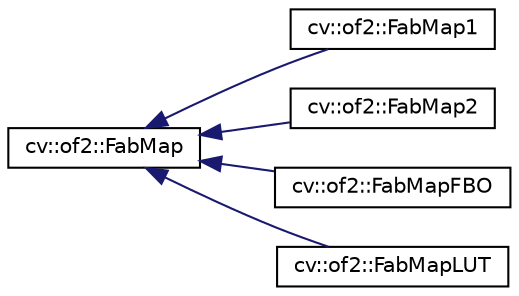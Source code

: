 digraph "Graphical Class Hierarchy"
{
 // LATEX_PDF_SIZE
  edge [fontname="Helvetica",fontsize="10",labelfontname="Helvetica",labelfontsize="10"];
  node [fontname="Helvetica",fontsize="10",shape=record];
  rankdir="LR";
  Node0 [label="cv::of2::FabMap",height=0.2,width=0.4,color="black", fillcolor="white", style="filled",URL="$classcv_1_1of2_1_1_fab_map.html",tooltip=" "];
  Node0 -> Node1 [dir="back",color="midnightblue",fontsize="10",style="solid",fontname="Helvetica"];
  Node1 [label="cv::of2::FabMap1",height=0.2,width=0.4,color="black", fillcolor="white", style="filled",URL="$classcv_1_1of2_1_1_fab_map1.html",tooltip=" "];
  Node0 -> Node2 [dir="back",color="midnightblue",fontsize="10",style="solid",fontname="Helvetica"];
  Node2 [label="cv::of2::FabMap2",height=0.2,width=0.4,color="black", fillcolor="white", style="filled",URL="$classcv_1_1of2_1_1_fab_map2.html",tooltip=" "];
  Node0 -> Node3 [dir="back",color="midnightblue",fontsize="10",style="solid",fontname="Helvetica"];
  Node3 [label="cv::of2::FabMapFBO",height=0.2,width=0.4,color="black", fillcolor="white", style="filled",URL="$classcv_1_1of2_1_1_fab_map_f_b_o.html",tooltip=" "];
  Node0 -> Node4 [dir="back",color="midnightblue",fontsize="10",style="solid",fontname="Helvetica"];
  Node4 [label="cv::of2::FabMapLUT",height=0.2,width=0.4,color="black", fillcolor="white", style="filled",URL="$classcv_1_1of2_1_1_fab_map_l_u_t.html",tooltip=" "];
}
